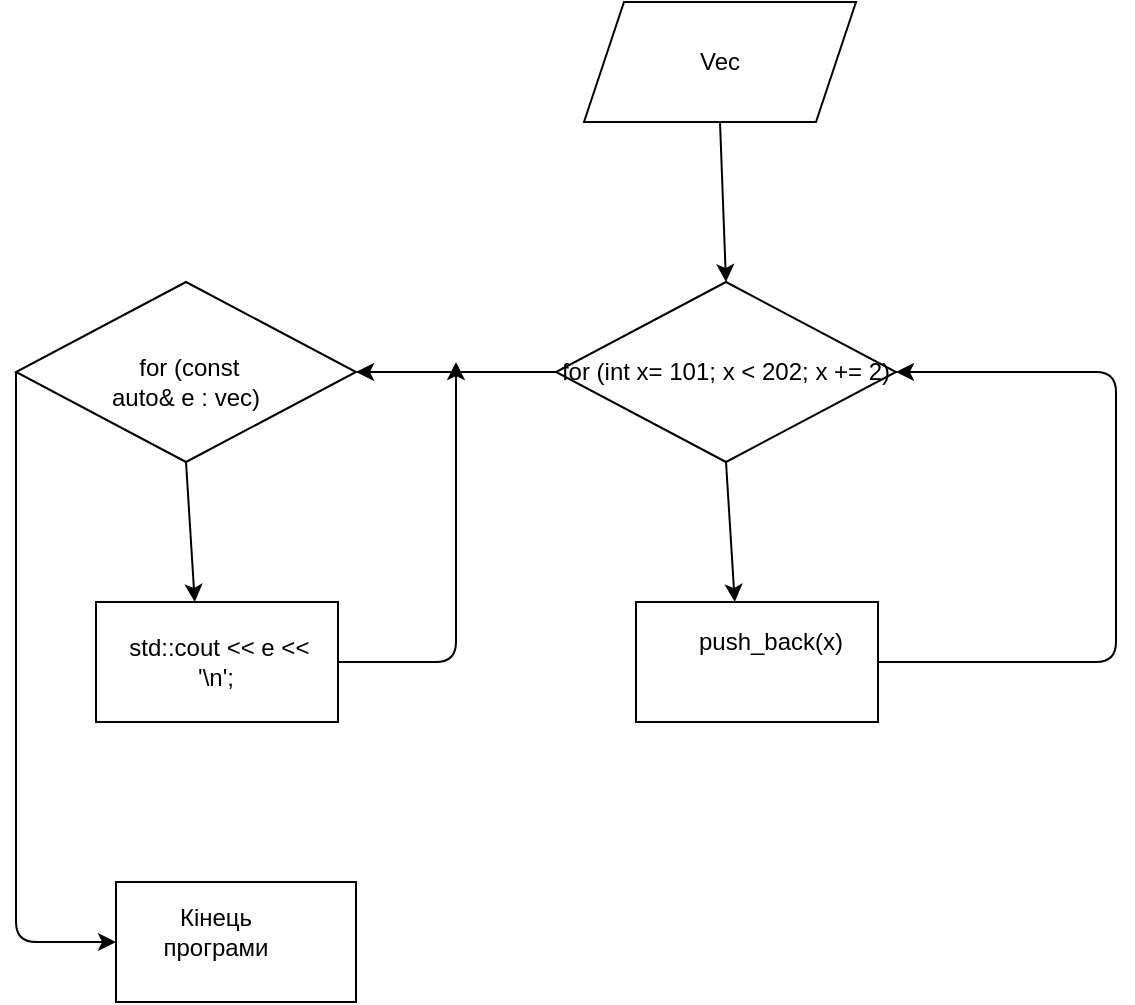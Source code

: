 <mxfile version="14.0.0" type="device"><diagram id="fzzDux3oWqV7gEtHC84G" name="Page-1"><mxGraphModel dx="1422" dy="794" grid="1" gridSize="10" guides="1" tooltips="1" connect="1" arrows="1" fold="1" page="1" pageScale="1" pageWidth="827" pageHeight="1169" math="0" shadow="0"><root><mxCell id="0"/><mxCell id="1" parent="0"/><mxCell id="Olf58m4LVKvcwWAuXUGN-28" value="for (int x= 101; x &lt; 202; x += 2)" style="rhombus;whiteSpace=wrap;html=1;" vertex="1" parent="1"><mxGeometry x="340" y="260" width="170" height="90" as="geometry"/></mxCell><mxCell id="Olf58m4LVKvcwWAuXUGN-29" value="Vec" style="shape=parallelogram;perimeter=parallelogramPerimeter;whiteSpace=wrap;html=1;fixedSize=1;" vertex="1" parent="1"><mxGeometry x="354" y="120" width="136" height="60" as="geometry"/></mxCell><mxCell id="Olf58m4LVKvcwWAuXUGN-30" value="Text" style="text;html=1;strokeColor=none;fillColor=none;align=center;verticalAlign=middle;whiteSpace=wrap;rounded=0;" vertex="1" parent="1"><mxGeometry x="414" y="430" width="40" height="20" as="geometry"/></mxCell><mxCell id="Olf58m4LVKvcwWAuXUGN-31" value="" style="endArrow=classic;html=1;exitX=0.5;exitY=1;exitDx=0;exitDy=0;entryX=0.5;entryY=0;entryDx=0;entryDy=0;" edge="1" parent="1" source="Olf58m4LVKvcwWAuXUGN-29" target="Olf58m4LVKvcwWAuXUGN-28"><mxGeometry width="50" height="50" relative="1" as="geometry"><mxPoint x="390" y="430" as="sourcePoint"/><mxPoint x="440" y="380" as="targetPoint"/></mxGeometry></mxCell><mxCell id="Olf58m4LVKvcwWAuXUGN-33" value="" style="endArrow=classic;html=1;exitX=0;exitY=0.5;exitDx=0;exitDy=0;entryX=1;entryY=0.5;entryDx=0;entryDy=0;" edge="1" parent="1" source="Olf58m4LVKvcwWAuXUGN-28" target="Olf58m4LVKvcwWAuXUGN-38"><mxGeometry width="50" height="50" relative="1" as="geometry"><mxPoint x="330" y="220" as="sourcePoint"/><mxPoint x="250" y="220" as="targetPoint"/></mxGeometry></mxCell><mxCell id="Olf58m4LVKvcwWAuXUGN-34" value="" style="rounded=0;whiteSpace=wrap;html=1;" vertex="1" parent="1"><mxGeometry x="380" y="420" width="121" height="60" as="geometry"/></mxCell><mxCell id="Olf58m4LVKvcwWAuXUGN-35" value="" style="endArrow=classic;html=1;exitX=0.5;exitY=1;exitDx=0;exitDy=0;entryX=0.408;entryY=0;entryDx=0;entryDy=0;entryPerimeter=0;" edge="1" parent="1" source="Olf58m4LVKvcwWAuXUGN-28" target="Olf58m4LVKvcwWAuXUGN-34"><mxGeometry width="50" height="50" relative="1" as="geometry"><mxPoint x="390" y="430" as="sourcePoint"/><mxPoint x="440" y="380" as="targetPoint"/></mxGeometry></mxCell><mxCell id="Olf58m4LVKvcwWAuXUGN-36" value="" style="endArrow=classic;html=1;exitX=1;exitY=0.5;exitDx=0;exitDy=0;entryX=1;entryY=0.5;entryDx=0;entryDy=0;" edge="1" parent="1" source="Olf58m4LVKvcwWAuXUGN-34" target="Olf58m4LVKvcwWAuXUGN-28"><mxGeometry width="50" height="50" relative="1" as="geometry"><mxPoint x="530" y="460" as="sourcePoint"/><mxPoint x="580" y="450" as="targetPoint"/><Array as="points"><mxPoint x="620" y="450"/><mxPoint x="620" y="305"/></Array></mxGeometry></mxCell><mxCell id="Olf58m4LVKvcwWAuXUGN-37" value="push_back(x)&lt;br&gt;" style="text;html=1;strokeColor=none;fillColor=none;align=center;verticalAlign=middle;whiteSpace=wrap;rounded=0;" vertex="1" parent="1"><mxGeometry x="415" y="430" width="65" height="20" as="geometry"/></mxCell><mxCell id="Olf58m4LVKvcwWAuXUGN-38" value="" style="rhombus;whiteSpace=wrap;html=1;" vertex="1" parent="1"><mxGeometry x="70" y="260" width="170" height="90" as="geometry"/></mxCell><mxCell id="Olf58m4LVKvcwWAuXUGN-39" value="Text" style="text;html=1;strokeColor=none;fillColor=none;align=center;verticalAlign=middle;whiteSpace=wrap;rounded=0;" vertex="1" parent="1"><mxGeometry x="144" y="430" width="40" height="20" as="geometry"/></mxCell><mxCell id="Olf58m4LVKvcwWAuXUGN-40" value="&amp;nbsp;for (const auto&amp;amp; e : vec)" style="text;html=1;strokeColor=none;fillColor=none;align=center;verticalAlign=middle;whiteSpace=wrap;rounded=0;" vertex="1" parent="1"><mxGeometry x="111" y="300" width="88" height="20" as="geometry"/></mxCell><mxCell id="Olf58m4LVKvcwWAuXUGN-41" value="" style="rounded=0;whiteSpace=wrap;html=1;" vertex="1" parent="1"><mxGeometry x="110" y="420" width="121" height="60" as="geometry"/></mxCell><mxCell id="Olf58m4LVKvcwWAuXUGN-42" value="" style="endArrow=classic;html=1;exitX=0.5;exitY=1;exitDx=0;exitDy=0;entryX=0.408;entryY=0;entryDx=0;entryDy=0;entryPerimeter=0;" edge="1" parent="1" source="Olf58m4LVKvcwWAuXUGN-38" target="Olf58m4LVKvcwWAuXUGN-41"><mxGeometry width="50" height="50" relative="1" as="geometry"><mxPoint x="120" y="430" as="sourcePoint"/><mxPoint x="170" y="380" as="targetPoint"/></mxGeometry></mxCell><mxCell id="Olf58m4LVKvcwWAuXUGN-44" value="" style="endArrow=classic;html=1;exitX=1;exitY=0.5;exitDx=0;exitDy=0;" edge="1" parent="1" source="Olf58m4LVKvcwWAuXUGN-41"><mxGeometry width="50" height="50" relative="1" as="geometry"><mxPoint x="390" y="400" as="sourcePoint"/><mxPoint x="290" y="300" as="targetPoint"/><Array as="points"><mxPoint x="290" y="450"/></Array></mxGeometry></mxCell><mxCell id="Olf58m4LVKvcwWAuXUGN-45" value="&amp;nbsp;std::cout &amp;lt;&amp;lt; e &amp;lt;&amp;lt; '\n';" style="text;html=1;strokeColor=none;fillColor=none;align=center;verticalAlign=middle;whiteSpace=wrap;rounded=0;" vertex="1" parent="1"><mxGeometry x="120" y="440" width="100" height="20" as="geometry"/></mxCell><mxCell id="Olf58m4LVKvcwWAuXUGN-46" value="" style="endArrow=classic;html=1;exitX=0;exitY=0.5;exitDx=0;exitDy=0;" edge="1" parent="1" source="Olf58m4LVKvcwWAuXUGN-38" target="Olf58m4LVKvcwWAuXUGN-47"><mxGeometry width="50" height="50" relative="1" as="geometry"><mxPoint x="390" y="420" as="sourcePoint"/><mxPoint x="70" y="560" as="targetPoint"/><Array as="points"><mxPoint x="70" y="590"/></Array></mxGeometry></mxCell><mxCell id="Olf58m4LVKvcwWAuXUGN-47" value="" style="rounded=0;whiteSpace=wrap;html=1;" vertex="1" parent="1"><mxGeometry x="120" y="560" width="120" height="60" as="geometry"/></mxCell><mxCell id="Olf58m4LVKvcwWAuXUGN-48" value="Кінець програми" style="text;html=1;strokeColor=none;fillColor=none;align=center;verticalAlign=middle;whiteSpace=wrap;rounded=0;" vertex="1" parent="1"><mxGeometry x="150" y="575" width="40" height="20" as="geometry"/></mxCell></root></mxGraphModel></diagram></mxfile>